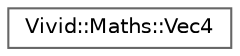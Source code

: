 digraph "Graphical Class Hierarchy"
{
 // LATEX_PDF_SIZE
  bgcolor="transparent";
  edge [fontname=Helvetica,fontsize=10,labelfontname=Helvetica,labelfontsize=10];
  node [fontname=Helvetica,fontsize=10,shape=box,height=0.2,width=0.4];
  rankdir="LR";
  Node0 [label="Vivid::Maths::Vec4",height=0.2,width=0.4,color="grey40", fillcolor="white", style="filled",URL="$struct_vivid_1_1_maths_1_1_vec4.html",tooltip=" "];
}
